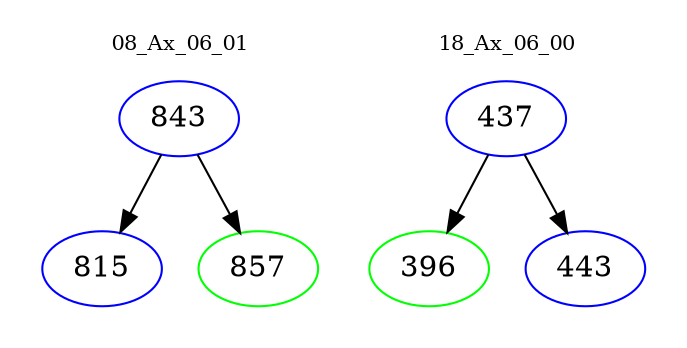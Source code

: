 digraph{
subgraph cluster_0 {
color = white
label = "08_Ax_06_01";
fontsize=10;
T0_843 [label="843", color="blue"]
T0_843 -> T0_815 [color="black"]
T0_815 [label="815", color="blue"]
T0_843 -> T0_857 [color="black"]
T0_857 [label="857", color="green"]
}
subgraph cluster_1 {
color = white
label = "18_Ax_06_00";
fontsize=10;
T1_437 [label="437", color="blue"]
T1_437 -> T1_396 [color="black"]
T1_396 [label="396", color="green"]
T1_437 -> T1_443 [color="black"]
T1_443 [label="443", color="blue"]
}
}
